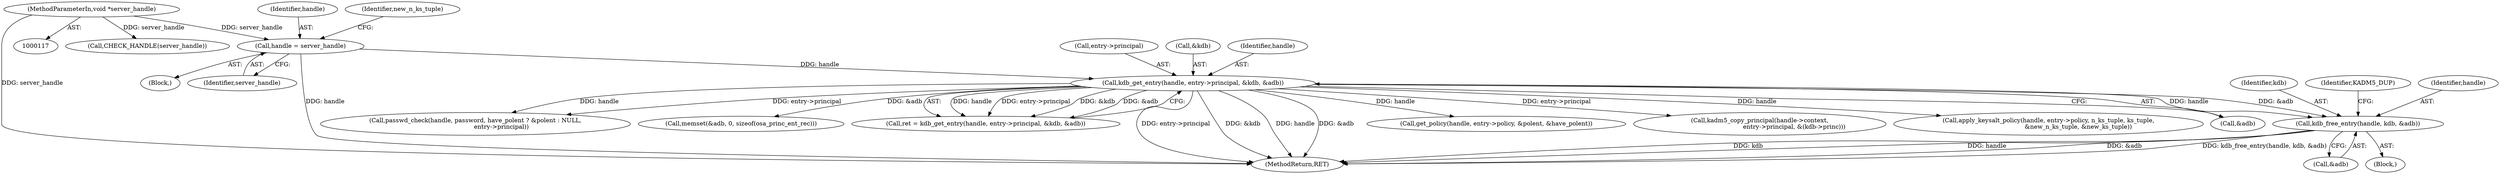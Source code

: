 digraph "0_krb5_b863de7fbf080b15e347a736fdda0a82d42f4f6b@API" {
"1000264" [label="(Call,kdb_free_entry(handle, kdb, &adb))"];
"1000249" [label="(Call,kdb_get_entry(handle, entry->principal, &kdb, &adb))"];
"1000136" [label="(Call,handle = server_handle)"];
"1000118" [label="(MethodParameterIn,void *server_handle)"];
"1000149" [label="(Call,CHECK_HANDLE(server_handle))"];
"1000251" [label="(Call,entry->principal)"];
"1000309" [label="(Call,get_policy(handle, entry->policy, &polent, &have_polent))"];
"1000500" [label="(Call,kadm5_copy_principal(handle->context,\n                                    entry->principal, &(kdb->princ)))"];
"1000124" [label="(Block,)"];
"1000137" [label="(Identifier,handle)"];
"1000249" [label="(Call,kdb_get_entry(handle, entry->principal, &kdb, &adb))"];
"1000266" [label="(Identifier,kdb)"];
"1000270" [label="(Identifier,KADM5_DUP)"];
"1000553" [label="(Call,apply_keysalt_policy(handle, entry->policy, n_ks_tuple, ks_tuple,\n                               &new_n_ks_tuple, &new_ks_tuple))"];
"1000254" [label="(Call,&kdb)"];
"1000267" [label="(Call,&adb)"];
"1000264" [label="(Call,kdb_free_entry(handle, kdb, &adb))"];
"1000118" [label="(MethodParameterIn,void *server_handle)"];
"1000256" [label="(Call,&adb)"];
"1000326" [label="(Call,passwd_check(handle, password, have_polent ? &polent : NULL,\n                           entry->principal))"];
"1000143" [label="(Identifier,new_n_ks_tuple)"];
"1000136" [label="(Call,handle = server_handle)"];
"1000296" [label="(Call,memset(&adb, 0, sizeof(osa_princ_ent_rec)))"];
"1000250" [label="(Identifier,handle)"];
"1000247" [label="(Call,ret = kdb_get_entry(handle, entry->principal, &kdb, &adb))"];
"1000732" [label="(MethodReturn,RET)"];
"1000260" [label="(Block,)"];
"1000265" [label="(Identifier,handle)"];
"1000138" [label="(Identifier,server_handle)"];
"1000264" -> "1000260"  [label="AST: "];
"1000264" -> "1000267"  [label="CFG: "];
"1000265" -> "1000264"  [label="AST: "];
"1000266" -> "1000264"  [label="AST: "];
"1000267" -> "1000264"  [label="AST: "];
"1000270" -> "1000264"  [label="CFG: "];
"1000264" -> "1000732"  [label="DDG: handle"];
"1000264" -> "1000732"  [label="DDG: &adb"];
"1000264" -> "1000732"  [label="DDG: kdb_free_entry(handle, kdb, &adb)"];
"1000264" -> "1000732"  [label="DDG: kdb"];
"1000249" -> "1000264"  [label="DDG: handle"];
"1000249" -> "1000264"  [label="DDG: &adb"];
"1000249" -> "1000247"  [label="AST: "];
"1000249" -> "1000256"  [label="CFG: "];
"1000250" -> "1000249"  [label="AST: "];
"1000251" -> "1000249"  [label="AST: "];
"1000254" -> "1000249"  [label="AST: "];
"1000256" -> "1000249"  [label="AST: "];
"1000247" -> "1000249"  [label="CFG: "];
"1000249" -> "1000732"  [label="DDG: entry->principal"];
"1000249" -> "1000732"  [label="DDG: &kdb"];
"1000249" -> "1000732"  [label="DDG: handle"];
"1000249" -> "1000732"  [label="DDG: &adb"];
"1000249" -> "1000247"  [label="DDG: handle"];
"1000249" -> "1000247"  [label="DDG: entry->principal"];
"1000249" -> "1000247"  [label="DDG: &kdb"];
"1000249" -> "1000247"  [label="DDG: &adb"];
"1000136" -> "1000249"  [label="DDG: handle"];
"1000249" -> "1000296"  [label="DDG: &adb"];
"1000249" -> "1000309"  [label="DDG: handle"];
"1000249" -> "1000326"  [label="DDG: handle"];
"1000249" -> "1000326"  [label="DDG: entry->principal"];
"1000249" -> "1000500"  [label="DDG: entry->principal"];
"1000249" -> "1000553"  [label="DDG: handle"];
"1000136" -> "1000124"  [label="AST: "];
"1000136" -> "1000138"  [label="CFG: "];
"1000137" -> "1000136"  [label="AST: "];
"1000138" -> "1000136"  [label="AST: "];
"1000143" -> "1000136"  [label="CFG: "];
"1000136" -> "1000732"  [label="DDG: handle"];
"1000118" -> "1000136"  [label="DDG: server_handle"];
"1000118" -> "1000117"  [label="AST: "];
"1000118" -> "1000732"  [label="DDG: server_handle"];
"1000118" -> "1000149"  [label="DDG: server_handle"];
}
